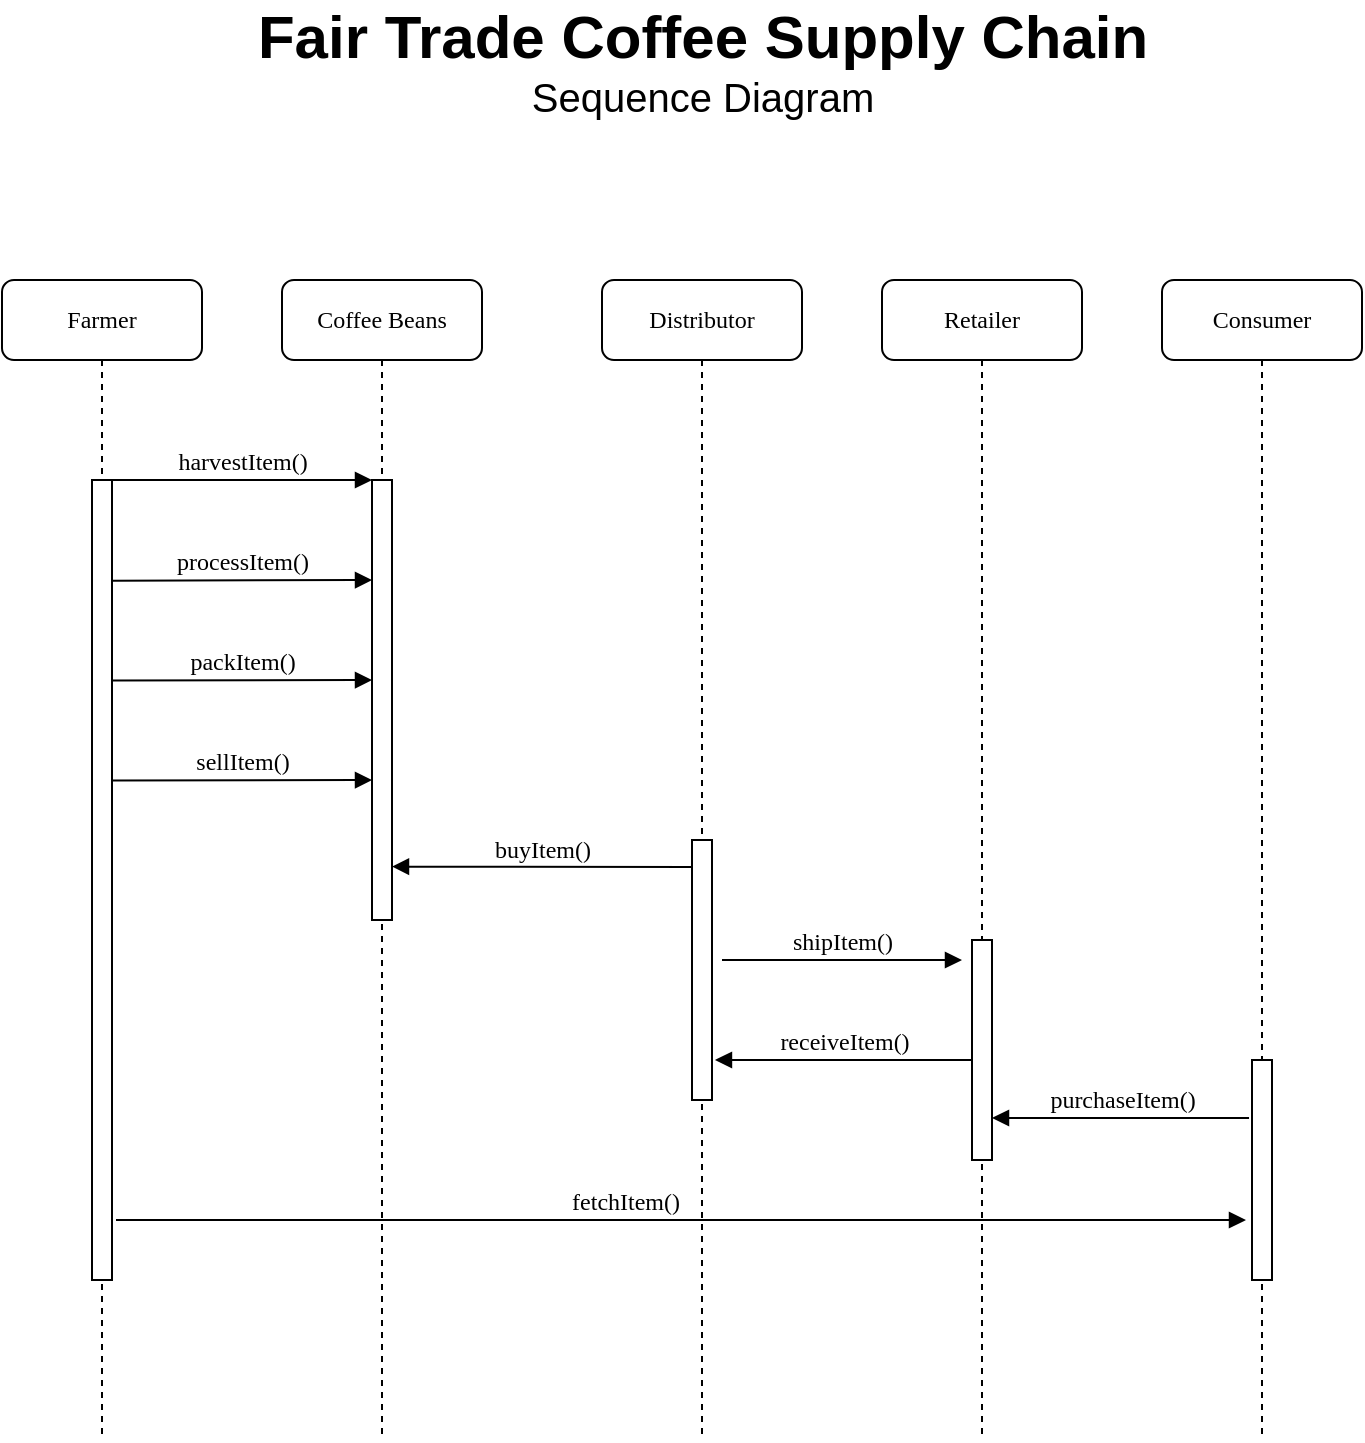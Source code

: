 <mxfile version="16.5.1" type="device"><diagram name="Page-1" id="13e1069c-82ec-6db2-03f1-153e76fe0fe0"><mxGraphModel dx="1422" dy="839" grid="1" gridSize="10" guides="1" tooltips="1" connect="1" arrows="1" fold="1" page="1" pageScale="1" pageWidth="1100" pageHeight="850" background="none" math="0" shadow="0"><root><mxCell id="0"/><mxCell id="1" parent="0"/><mxCell id="7baba1c4bc27f4b0-2" value="Coffee Beans" style="shape=umlLifeline;perimeter=lifelinePerimeter;whiteSpace=wrap;html=1;container=1;collapsible=0;recursiveResize=0;outlineConnect=0;rounded=1;shadow=0;comic=0;labelBackgroundColor=none;strokeWidth=1;fontFamily=Verdana;fontSize=12;align=center;" parent="1" vertex="1"><mxGeometry x="350" y="180" width="100" height="580" as="geometry"/></mxCell><mxCell id="7baba1c4bc27f4b0-10" value="" style="html=1;points=[];perimeter=orthogonalPerimeter;rounded=0;shadow=0;comic=0;labelBackgroundColor=none;strokeWidth=1;fontFamily=Verdana;fontSize=12;align=center;" parent="7baba1c4bc27f4b0-2" vertex="1"><mxGeometry x="45" y="100" width="10" height="220" as="geometry"/></mxCell><mxCell id="7baba1c4bc27f4b0-3" value="Distributor" style="shape=umlLifeline;perimeter=lifelinePerimeter;whiteSpace=wrap;html=1;container=1;collapsible=0;recursiveResize=0;outlineConnect=0;rounded=1;shadow=0;comic=0;labelBackgroundColor=none;strokeWidth=1;fontFamily=Verdana;fontSize=12;align=center;" parent="1" vertex="1"><mxGeometry x="510" y="180" width="100" height="580" as="geometry"/></mxCell><mxCell id="7baba1c4bc27f4b0-13" value="" style="html=1;points=[];perimeter=orthogonalPerimeter;rounded=0;shadow=0;comic=0;labelBackgroundColor=none;strokeWidth=1;fontFamily=Verdana;fontSize=12;align=center;" parent="7baba1c4bc27f4b0-3" vertex="1"><mxGeometry x="45" y="280" width="10" height="130" as="geometry"/></mxCell><mxCell id="7baba1c4bc27f4b0-4" value="Retailer" style="shape=umlLifeline;perimeter=lifelinePerimeter;whiteSpace=wrap;html=1;container=1;collapsible=0;recursiveResize=0;outlineConnect=0;rounded=1;shadow=0;comic=0;labelBackgroundColor=none;strokeWidth=1;fontFamily=Verdana;fontSize=12;align=center;" parent="1" vertex="1"><mxGeometry x="650" y="180" width="100" height="580" as="geometry"/></mxCell><mxCell id="7baba1c4bc27f4b0-5" value="Consumer" style="shape=umlLifeline;perimeter=lifelinePerimeter;whiteSpace=wrap;html=1;container=1;collapsible=0;recursiveResize=0;outlineConnect=0;rounded=1;shadow=0;comic=0;labelBackgroundColor=none;strokeWidth=1;fontFamily=Verdana;fontSize=12;align=center;" parent="1" vertex="1"><mxGeometry x="790" y="180" width="100" height="580" as="geometry"/></mxCell><mxCell id="7baba1c4bc27f4b0-19" value="" style="html=1;points=[];perimeter=orthogonalPerimeter;rounded=0;shadow=0;comic=0;labelBackgroundColor=none;strokeWidth=1;fontFamily=Verdana;fontSize=12;align=center;" parent="7baba1c4bc27f4b0-5" vertex="1"><mxGeometry x="45" y="390" width="10" height="110" as="geometry"/></mxCell><mxCell id="EbkZN_1iDAojolSqFH3q-7" value="purchaseItem()" style="html=1;verticalAlign=bottom;endArrow=none;labelBackgroundColor=none;fontFamily=Verdana;fontSize=12;edgeStyle=elbowEdgeStyle;elbow=vertical;entryX=-0.148;entryY=0.144;entryDx=0;entryDy=0;entryPerimeter=0;endFill=0;startArrow=block;startFill=1;" edge="1" parent="7baba1c4bc27f4b0-5"><mxGeometry relative="1" as="geometry"><mxPoint x="-85.0" y="419.0" as="sourcePoint"/><mxPoint x="43.52" y="419.34" as="targetPoint"/></mxGeometry></mxCell><mxCell id="7baba1c4bc27f4b0-8" value="Farmer" style="shape=umlLifeline;perimeter=lifelinePerimeter;whiteSpace=wrap;html=1;container=1;collapsible=0;recursiveResize=0;outlineConnect=0;rounded=1;shadow=0;comic=0;labelBackgroundColor=none;strokeWidth=1;fontFamily=Verdana;fontSize=12;align=center;" parent="1" vertex="1"><mxGeometry x="210" y="180" width="100" height="580" as="geometry"/></mxCell><mxCell id="7baba1c4bc27f4b0-9" value="" style="html=1;points=[];perimeter=orthogonalPerimeter;rounded=0;shadow=0;comic=0;labelBackgroundColor=none;strokeWidth=1;fontFamily=Verdana;fontSize=12;align=center;" parent="7baba1c4bc27f4b0-8" vertex="1"><mxGeometry x="45" y="100" width="10" height="400" as="geometry"/></mxCell><mxCell id="7baba1c4bc27f4b0-22" value="" style="html=1;points=[];perimeter=orthogonalPerimeter;rounded=0;shadow=0;comic=0;labelBackgroundColor=none;strokeWidth=1;fontFamily=Verdana;fontSize=12;align=center;" parent="1" vertex="1"><mxGeometry x="695" y="510" width="10" height="110" as="geometry"/></mxCell><mxCell id="7baba1c4bc27f4b0-23" value="fetchItem()" style="html=1;verticalAlign=bottom;endArrow=block;labelBackgroundColor=none;fontFamily=Verdana;fontSize=12;align=right;" parent="1" edge="1"><mxGeometry relative="1" as="geometry"><mxPoint x="267" y="650.0" as="sourcePoint"/><mxPoint x="832" y="650" as="targetPoint"/></mxGeometry></mxCell><mxCell id="7baba1c4bc27f4b0-11" value="harvestItem()" style="html=1;verticalAlign=bottom;endArrow=block;entryX=0;entryY=0;labelBackgroundColor=none;fontFamily=Verdana;fontSize=12;edgeStyle=elbowEdgeStyle;elbow=vertical;" parent="1" source="7baba1c4bc27f4b0-9" target="7baba1c4bc27f4b0-10" edge="1"><mxGeometry relative="1" as="geometry"><mxPoint x="330" y="290" as="sourcePoint"/></mxGeometry></mxCell><mxCell id="7baba1c4bc27f4b0-14" value="buyItem()" style="html=1;verticalAlign=bottom;endArrow=none;labelBackgroundColor=none;fontFamily=Verdana;fontSize=12;edgeStyle=elbowEdgeStyle;elbow=vertical;endFill=0;startArrow=block;startFill=1;" parent="1" target="7baba1c4bc27f4b0-13" edge="1"><mxGeometry relative="1" as="geometry"><mxPoint x="405.0" y="473.31" as="sourcePoint"/><mxPoint x="550" y="473" as="targetPoint"/></mxGeometry></mxCell><mxCell id="EbkZN_1iDAojolSqFH3q-2" value="processItem()" style="html=1;verticalAlign=bottom;endArrow=block;entryX=0;entryY=0;labelBackgroundColor=none;fontFamily=Verdana;fontSize=12;edgeStyle=elbowEdgeStyle;elbow=vertical;" edge="1" parent="1"><mxGeometry relative="1" as="geometry"><mxPoint x="265" y="330.34" as="sourcePoint"/><mxPoint x="395.0" y="330.03" as="targetPoint"/></mxGeometry></mxCell><mxCell id="EbkZN_1iDAojolSqFH3q-3" value="packItem()" style="html=1;verticalAlign=bottom;endArrow=block;entryX=0;entryY=0;labelBackgroundColor=none;fontFamily=Verdana;fontSize=12;edgeStyle=elbowEdgeStyle;elbow=vertical;" edge="1" parent="1"><mxGeometry relative="1" as="geometry"><mxPoint x="265" y="380.31" as="sourcePoint"/><mxPoint x="395.0" y="380" as="targetPoint"/></mxGeometry></mxCell><mxCell id="EbkZN_1iDAojolSqFH3q-4" value="sellItem()" style="html=1;verticalAlign=bottom;endArrow=block;entryX=0;entryY=0;labelBackgroundColor=none;fontFamily=Verdana;fontSize=12;edgeStyle=elbowEdgeStyle;elbow=vertical;" edge="1" parent="1"><mxGeometry relative="1" as="geometry"><mxPoint x="265" y="430.31" as="sourcePoint"/><mxPoint x="395.0" y="430" as="targetPoint"/></mxGeometry></mxCell><mxCell id="EbkZN_1iDAojolSqFH3q-6" value="receiveItem()" style="html=1;verticalAlign=bottom;endArrow=none;labelBackgroundColor=none;fontFamily=Verdana;fontSize=12;edgeStyle=elbowEdgeStyle;elbow=vertical;entryX=-0.148;entryY=0.144;entryDx=0;entryDy=0;entryPerimeter=0;endFill=0;startArrow=block;startFill=1;" edge="1" parent="1"><mxGeometry relative="1" as="geometry"><mxPoint x="566.48" y="570.0" as="sourcePoint"/><mxPoint x="695" y="570.34" as="targetPoint"/></mxGeometry></mxCell><mxCell id="EbkZN_1iDAojolSqFH3q-8" value="&lt;font&gt;&lt;span style=&quot;font-weight: bold ; font-size: 30px&quot;&gt;Fair Trade Coffee Supply Chain&lt;/span&gt;&lt;br&gt;&lt;font style=&quot;font-size: 20px&quot;&gt;Sequence Diagram&lt;/font&gt;&lt;/font&gt;" style="text;html=1;align=center;verticalAlign=middle;resizable=0;points=[];autosize=1;strokeColor=none;fillColor=none;" vertex="1" parent="1"><mxGeometry x="330" y="50" width="460" height="40" as="geometry"/></mxCell><mxCell id="EbkZN_1iDAojolSqFH3q-5" value="shipItem()" style="html=1;verticalAlign=bottom;endArrow=block;labelBackgroundColor=none;fontFamily=Verdana;fontSize=12;edgeStyle=elbowEdgeStyle;elbow=vertical;align=center;" edge="1" parent="1"><mxGeometry relative="1" as="geometry"><mxPoint x="570" y="520" as="sourcePoint"/><mxPoint x="690" y="520" as="targetPoint"/><Array as="points"/></mxGeometry></mxCell></root></mxGraphModel></diagram></mxfile>